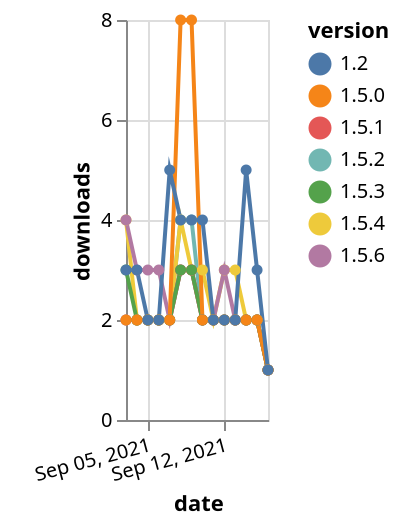 {"$schema": "https://vega.github.io/schema/vega-lite/v5.json", "description": "A simple bar chart with embedded data.", "data": {"values": [{"date": "2021-09-03", "total": 1020, "delta": 2, "version": "1.5.2"}, {"date": "2021-09-04", "total": 1022, "delta": 2, "version": "1.5.2"}, {"date": "2021-09-05", "total": 1024, "delta": 2, "version": "1.5.2"}, {"date": "2021-09-06", "total": 1026, "delta": 2, "version": "1.5.2"}, {"date": "2021-09-07", "total": 1028, "delta": 2, "version": "1.5.2"}, {"date": "2021-09-08", "total": 1032, "delta": 4, "version": "1.5.2"}, {"date": "2021-09-09", "total": 1036, "delta": 4, "version": "1.5.2"}, {"date": "2021-09-10", "total": 1038, "delta": 2, "version": "1.5.2"}, {"date": "2021-09-11", "total": 1040, "delta": 2, "version": "1.5.2"}, {"date": "2021-09-12", "total": 1042, "delta": 2, "version": "1.5.2"}, {"date": "2021-09-13", "total": 1044, "delta": 2, "version": "1.5.2"}, {"date": "2021-09-14", "total": 1046, "delta": 2, "version": "1.5.2"}, {"date": "2021-09-15", "total": 1048, "delta": 2, "version": "1.5.2"}, {"date": "2021-09-16", "total": 1049, "delta": 1, "version": "1.5.2"}, {"date": "2021-09-03", "total": 890, "delta": 4, "version": "1.5.4"}, {"date": "2021-09-04", "total": 892, "delta": 2, "version": "1.5.4"}, {"date": "2021-09-05", "total": 894, "delta": 2, "version": "1.5.4"}, {"date": "2021-09-06", "total": 896, "delta": 2, "version": "1.5.4"}, {"date": "2021-09-07", "total": 898, "delta": 2, "version": "1.5.4"}, {"date": "2021-09-08", "total": 902, "delta": 4, "version": "1.5.4"}, {"date": "2021-09-09", "total": 905, "delta": 3, "version": "1.5.4"}, {"date": "2021-09-10", "total": 908, "delta": 3, "version": "1.5.4"}, {"date": "2021-09-11", "total": 910, "delta": 2, "version": "1.5.4"}, {"date": "2021-09-12", "total": 913, "delta": 3, "version": "1.5.4"}, {"date": "2021-09-13", "total": 916, "delta": 3, "version": "1.5.4"}, {"date": "2021-09-14", "total": 918, "delta": 2, "version": "1.5.4"}, {"date": "2021-09-15", "total": 920, "delta": 2, "version": "1.5.4"}, {"date": "2021-09-16", "total": 921, "delta": 1, "version": "1.5.4"}, {"date": "2021-09-03", "total": 419, "delta": 4, "version": "1.5.6"}, {"date": "2021-09-04", "total": 422, "delta": 3, "version": "1.5.6"}, {"date": "2021-09-05", "total": 425, "delta": 3, "version": "1.5.6"}, {"date": "2021-09-06", "total": 428, "delta": 3, "version": "1.5.6"}, {"date": "2021-09-07", "total": 430, "delta": 2, "version": "1.5.6"}, {"date": "2021-09-08", "total": 433, "delta": 3, "version": "1.5.6"}, {"date": "2021-09-09", "total": 436, "delta": 3, "version": "1.5.6"}, {"date": "2021-09-10", "total": 438, "delta": 2, "version": "1.5.6"}, {"date": "2021-09-11", "total": 440, "delta": 2, "version": "1.5.6"}, {"date": "2021-09-12", "total": 443, "delta": 3, "version": "1.5.6"}, {"date": "2021-09-13", "total": 445, "delta": 2, "version": "1.5.6"}, {"date": "2021-09-14", "total": 447, "delta": 2, "version": "1.5.6"}, {"date": "2021-09-15", "total": 449, "delta": 2, "version": "1.5.6"}, {"date": "2021-09-16", "total": 450, "delta": 1, "version": "1.5.6"}, {"date": "2021-09-03", "total": 930, "delta": 2, "version": "1.5.1"}, {"date": "2021-09-04", "total": 932, "delta": 2, "version": "1.5.1"}, {"date": "2021-09-05", "total": 934, "delta": 2, "version": "1.5.1"}, {"date": "2021-09-06", "total": 936, "delta": 2, "version": "1.5.1"}, {"date": "2021-09-07", "total": 938, "delta": 2, "version": "1.5.1"}, {"date": "2021-09-08", "total": 941, "delta": 3, "version": "1.5.1"}, {"date": "2021-09-09", "total": 944, "delta": 3, "version": "1.5.1"}, {"date": "2021-09-10", "total": 946, "delta": 2, "version": "1.5.1"}, {"date": "2021-09-11", "total": 948, "delta": 2, "version": "1.5.1"}, {"date": "2021-09-12", "total": 950, "delta": 2, "version": "1.5.1"}, {"date": "2021-09-13", "total": 952, "delta": 2, "version": "1.5.1"}, {"date": "2021-09-14", "total": 954, "delta": 2, "version": "1.5.1"}, {"date": "2021-09-15", "total": 956, "delta": 2, "version": "1.5.1"}, {"date": "2021-09-16", "total": 957, "delta": 1, "version": "1.5.1"}, {"date": "2021-09-03", "total": 926, "delta": 3, "version": "1.5.3"}, {"date": "2021-09-04", "total": 928, "delta": 2, "version": "1.5.3"}, {"date": "2021-09-05", "total": 930, "delta": 2, "version": "1.5.3"}, {"date": "2021-09-06", "total": 932, "delta": 2, "version": "1.5.3"}, {"date": "2021-09-07", "total": 934, "delta": 2, "version": "1.5.3"}, {"date": "2021-09-08", "total": 937, "delta": 3, "version": "1.5.3"}, {"date": "2021-09-09", "total": 940, "delta": 3, "version": "1.5.3"}, {"date": "2021-09-10", "total": 942, "delta": 2, "version": "1.5.3"}, {"date": "2021-09-11", "total": 944, "delta": 2, "version": "1.5.3"}, {"date": "2021-09-12", "total": 946, "delta": 2, "version": "1.5.3"}, {"date": "2021-09-13", "total": 948, "delta": 2, "version": "1.5.3"}, {"date": "2021-09-14", "total": 950, "delta": 2, "version": "1.5.3"}, {"date": "2021-09-15", "total": 952, "delta": 2, "version": "1.5.3"}, {"date": "2021-09-16", "total": 953, "delta": 1, "version": "1.5.3"}, {"date": "2021-09-03", "total": 1428, "delta": 2, "version": "1.5.0"}, {"date": "2021-09-04", "total": 1430, "delta": 2, "version": "1.5.0"}, {"date": "2021-09-05", "total": 1432, "delta": 2, "version": "1.5.0"}, {"date": "2021-09-06", "total": 1434, "delta": 2, "version": "1.5.0"}, {"date": "2021-09-07", "total": 1436, "delta": 2, "version": "1.5.0"}, {"date": "2021-09-08", "total": 1444, "delta": 8, "version": "1.5.0"}, {"date": "2021-09-09", "total": 1452, "delta": 8, "version": "1.5.0"}, {"date": "2021-09-10", "total": 1454, "delta": 2, "version": "1.5.0"}, {"date": "2021-09-11", "total": 1456, "delta": 2, "version": "1.5.0"}, {"date": "2021-09-12", "total": 1458, "delta": 2, "version": "1.5.0"}, {"date": "2021-09-13", "total": 1460, "delta": 2, "version": "1.5.0"}, {"date": "2021-09-14", "total": 1462, "delta": 2, "version": "1.5.0"}, {"date": "2021-09-15", "total": 1464, "delta": 2, "version": "1.5.0"}, {"date": "2021-09-16", "total": 1465, "delta": 1, "version": "1.5.0"}, {"date": "2021-09-03", "total": 3772, "delta": 3, "version": "1.2"}, {"date": "2021-09-04", "total": 3775, "delta": 3, "version": "1.2"}, {"date": "2021-09-05", "total": 3777, "delta": 2, "version": "1.2"}, {"date": "2021-09-06", "total": 3779, "delta": 2, "version": "1.2"}, {"date": "2021-09-07", "total": 3784, "delta": 5, "version": "1.2"}, {"date": "2021-09-08", "total": 3788, "delta": 4, "version": "1.2"}, {"date": "2021-09-09", "total": 3792, "delta": 4, "version": "1.2"}, {"date": "2021-09-10", "total": 3796, "delta": 4, "version": "1.2"}, {"date": "2021-09-11", "total": 3798, "delta": 2, "version": "1.2"}, {"date": "2021-09-12", "total": 3800, "delta": 2, "version": "1.2"}, {"date": "2021-09-13", "total": 3802, "delta": 2, "version": "1.2"}, {"date": "2021-09-14", "total": 3807, "delta": 5, "version": "1.2"}, {"date": "2021-09-15", "total": 3810, "delta": 3, "version": "1.2"}, {"date": "2021-09-16", "total": 3811, "delta": 1, "version": "1.2"}]}, "width": "container", "mark": {"type": "line", "point": {"filled": true}}, "encoding": {"x": {"field": "date", "type": "temporal", "timeUnit": "yearmonthdate", "title": "date", "axis": {"labelAngle": -15}}, "y": {"field": "delta", "type": "quantitative", "title": "downloads"}, "color": {"field": "version", "type": "nominal"}, "tooltip": {"field": "delta"}}}